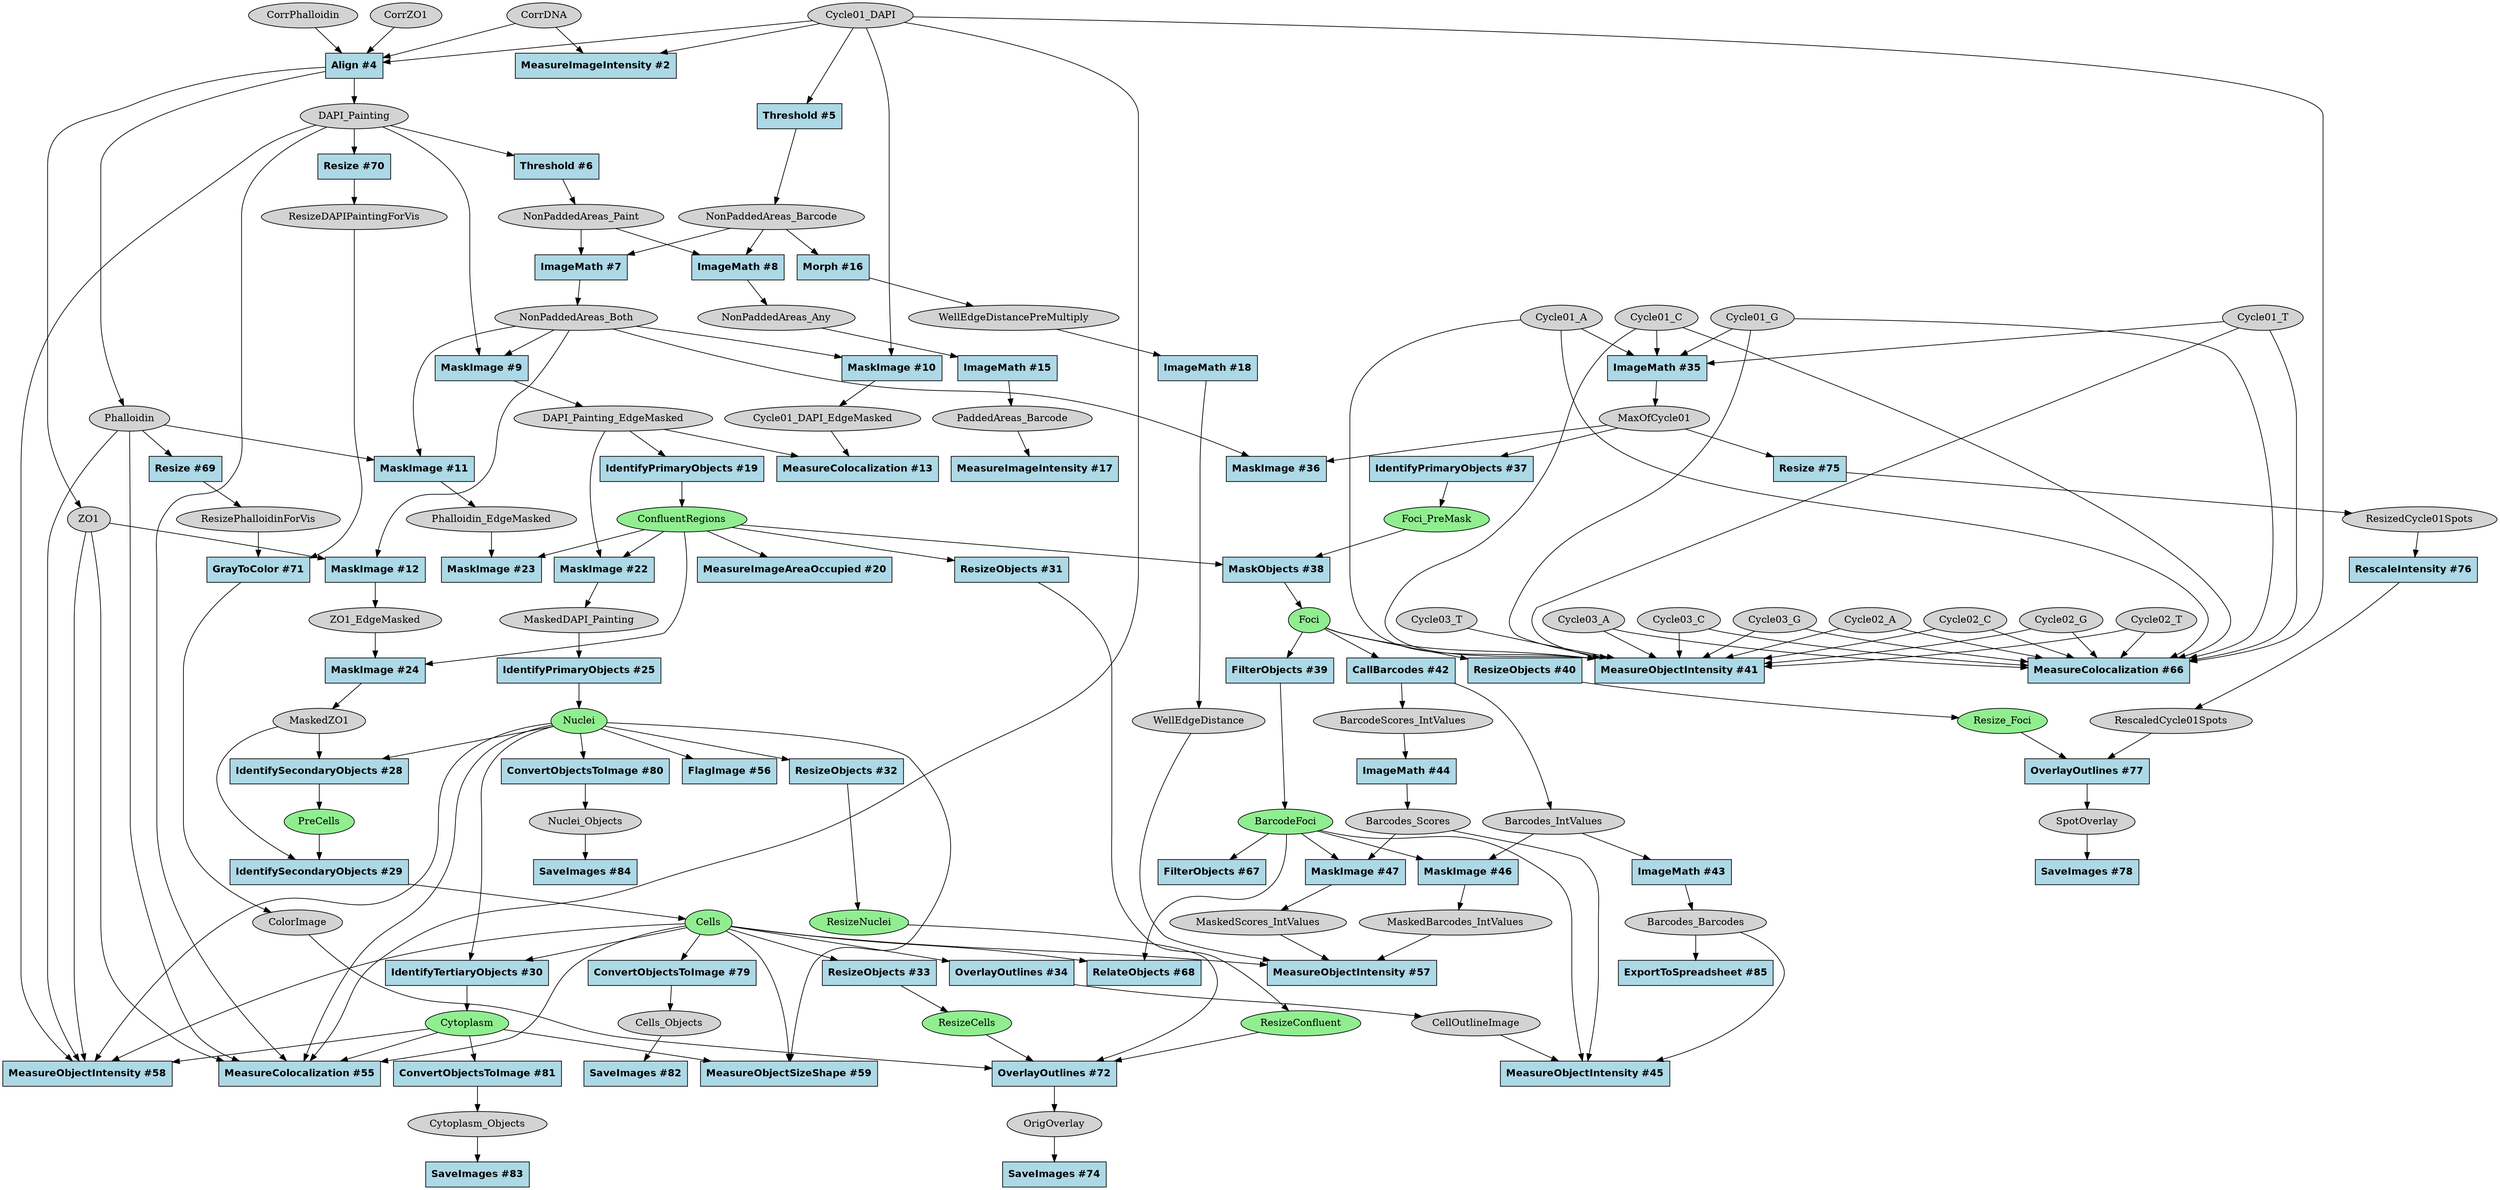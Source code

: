strict digraph {
Align_d0c009c5 [type=module, label="Align #4", module_name=Align, module_num=4, original_num=4, stable_id="Align_d0c009c5", enabled=True, shape=box, style=filled, fontname="Helvetica-Bold", fillcolor=lightblue];
CallBarcodes_bc36b96a [type=module, label="CallBarcodes #42", module_name=CallBarcodes, module_num=42, original_num=42, stable_id="CallBarcodes_bc36b96a", enabled=True, shape=box, style=filled, fontname="Helvetica-Bold", fillcolor=lightblue];
ConvertObjectsToImage_3c1046f2 [type=module, label="ConvertObjectsToImage #79", module_name=ConvertObjectsToImage, module_num=79, original_num=79, stable_id="ConvertObjectsToImage_3c1046f2", enabled=True, shape=box, style=filled, fontname="Helvetica-Bold", fillcolor=lightblue];
ConvertObjectsToImage_51f82f98 [type=module, label="ConvertObjectsToImage #81", module_name=ConvertObjectsToImage, module_num=81, original_num=81, stable_id="ConvertObjectsToImage_51f82f98", enabled=True, shape=box, style=filled, fontname="Helvetica-Bold", fillcolor=lightblue];
ConvertObjectsToImage_f0cc435 [type=module, label="ConvertObjectsToImage #80", module_name=ConvertObjectsToImage, module_num=80, original_num=80, stable_id="ConvertObjectsToImage_f0cc435", enabled=True, shape=box, style=filled, fontname="Helvetica-Bold", fillcolor=lightblue];
ExportToSpreadsheet_1de119ea [type=module, label="ExportToSpreadsheet #85", module_name=ExportToSpreadsheet, module_num=85, original_num=85, stable_id="ExportToSpreadsheet_1de119ea", enabled=True, shape=box, style=filled, fontname="Helvetica-Bold", fillcolor=lightblue];
FilterObjects_a0d8b12f [type=module, label="FilterObjects #39", module_name=FilterObjects, module_num=39, original_num=39, stable_id="FilterObjects_a0d8b12f", enabled=True, shape=box, style=filled, fontname="Helvetica-Bold", fillcolor=lightblue];
FilterObjects_e8d31de3 [type=module, label="FilterObjects #67", module_name=FilterObjects, module_num=67, original_num=67, stable_id="FilterObjects_e8d31de3", enabled=True, shape=box, style=filled, fontname="Helvetica-Bold", fillcolor=lightblue];
FlagImage_3d76eed3 [type=module, label="FlagImage #56", module_name=FlagImage, module_num=56, original_num=56, stable_id="FlagImage_3d76eed3", enabled=True, shape=box, style=filled, fontname="Helvetica-Bold", fillcolor=lightblue];
GrayToColor_e2eac13e [type=module, label="GrayToColor #71", module_name=GrayToColor, module_num=71, original_num=71, stable_id="GrayToColor_e2eac13e", enabled=True, shape=box, style=filled, fontname="Helvetica-Bold", fillcolor=lightblue];
IdentifyPrimaryObjects_469f5b43 [type=module, label="IdentifyPrimaryObjects #25", module_name=IdentifyPrimaryObjects, module_num=25, original_num=25, stable_id="IdentifyPrimaryObjects_469f5b43", enabled=True, shape=box, style=filled, fontname="Helvetica-Bold", fillcolor=lightblue];
IdentifyPrimaryObjects_61616503 [type=module, label="IdentifyPrimaryObjects #19", module_name=IdentifyPrimaryObjects, module_num=19, original_num=19, stable_id="IdentifyPrimaryObjects_61616503", enabled=True, shape=box, style=filled, fontname="Helvetica-Bold", fillcolor=lightblue];
IdentifyPrimaryObjects_c40746df [type=module, label="IdentifyPrimaryObjects #37", module_name=IdentifyPrimaryObjects, module_num=37, original_num=37, stable_id="IdentifyPrimaryObjects_c40746df", enabled=True, shape=box, style=filled, fontname="Helvetica-Bold", fillcolor=lightblue];
IdentifySecondaryObjects_7ee30c54 [type=module, label="IdentifySecondaryObjects #29", module_name=IdentifySecondaryObjects, module_num=29, original_num=29, stable_id="IdentifySecondaryObjects_7ee30c54", enabled=True, shape=box, style=filled, fontname="Helvetica-Bold", fillcolor=lightblue];
IdentifySecondaryObjects_e49539f5 [type=module, label="IdentifySecondaryObjects #28", module_name=IdentifySecondaryObjects, module_num=28, original_num=28, stable_id="IdentifySecondaryObjects_e49539f5", enabled=True, shape=box, style=filled, fontname="Helvetica-Bold", fillcolor=lightblue];
IdentifyTertiaryObjects_ac7b69a9 [type=module, label="IdentifyTertiaryObjects #30", module_name=IdentifyTertiaryObjects, module_num=30, original_num=30, stable_id="IdentifyTertiaryObjects_ac7b69a9", enabled=True, shape=box, style=filled, fontname="Helvetica-Bold", fillcolor=lightblue];
ImageMath_1533b2a0 [type=module, label="ImageMath #43", module_name=ImageMath, module_num=43, original_num=43, stable_id="ImageMath_1533b2a0", enabled=True, shape=box, style=filled, fontname="Helvetica-Bold", fillcolor=lightblue];
ImageMath_280c71d2 [type=module, label="ImageMath #15", module_name=ImageMath, module_num=15, original_num=15, stable_id="ImageMath_280c71d2", enabled=True, shape=box, style=filled, fontname="Helvetica-Bold", fillcolor=lightblue];
ImageMath_500bfcca [type=module, label="ImageMath #7", module_name=ImageMath, module_num=7, original_num=7, stable_id="ImageMath_500bfcca", enabled=True, shape=box, style=filled, fontname="Helvetica-Bold", fillcolor=lightblue];
ImageMath_71d8e604 [type=module, label="ImageMath #18", module_name=ImageMath, module_num=18, original_num=18, stable_id="ImageMath_71d8e604", enabled=True, shape=box, style=filled, fontname="Helvetica-Bold", fillcolor=lightblue];
ImageMath_76ebca63 [type=module, label="ImageMath #8", module_name=ImageMath, module_num=8, original_num=8, stable_id="ImageMath_76ebca63", enabled=True, shape=box, style=filled, fontname="Helvetica-Bold", fillcolor=lightblue];
ImageMath_82709eb0 [type=module, label="ImageMath #35", module_name=ImageMath, module_num=35, original_num=35, stable_id="ImageMath_82709eb0", enabled=True, shape=box, style=filled, fontname="Helvetica-Bold", fillcolor=lightblue];
ImageMath_fd494492 [type=module, label="ImageMath #44", module_name=ImageMath, module_num=44, original_num=44, stable_id="ImageMath_fd494492", enabled=True, shape=box, style=filled, fontname="Helvetica-Bold", fillcolor=lightblue];
MaskImage_1c28bd3a [type=module, label="MaskImage #47", module_name=MaskImage, module_num=47, original_num=47, stable_id="MaskImage_1c28bd3a", enabled=True, shape=box, style=filled, fontname="Helvetica-Bold", fillcolor=lightblue];
MaskImage_37983b23 [type=module, label="MaskImage #24", module_name=MaskImage, module_num=24, original_num=24, stable_id="MaskImage_37983b23", enabled=True, shape=box, style=filled, fontname="Helvetica-Bold", fillcolor=lightblue];
MaskImage_5611c620 [type=module, label="MaskImage #46", module_name=MaskImage, module_num=46, original_num=46, stable_id="MaskImage_5611c620", enabled=True, shape=box, style=filled, fontname="Helvetica-Bold", fillcolor=lightblue];
MaskImage_5b78475 [type=module, label="MaskImage #36", module_name=MaskImage, module_num=36, original_num=36, stable_id="MaskImage_5b78475", enabled=True, shape=box, style=filled, fontname="Helvetica-Bold", fillcolor=lightblue];
MaskImage_877fe076 [type=module, label="MaskImage #12", module_name=MaskImage, module_num=12, original_num=12, stable_id="MaskImage_877fe076", enabled=True, shape=box, style=filled, fontname="Helvetica-Bold", fillcolor=lightblue];
MaskImage_8db1ea12 [type=module, label="MaskImage #9", module_name=MaskImage, module_num=9, original_num=9, stable_id="MaskImage_8db1ea12", enabled=True, shape=box, style=filled, fontname="Helvetica-Bold", fillcolor=lightblue];
MaskImage_b527d157 [type=module, label="MaskImage #10", module_name=MaskImage, module_num=10, original_num=10, stable_id="MaskImage_b527d157", enabled=True, shape=box, style=filled, fontname="Helvetica-Bold", fillcolor=lightblue];
MaskImage_da1549b4 [type=module, label="MaskImage #11", module_name=MaskImage, module_num=11, original_num=11, stable_id="MaskImage_da1549b4", enabled=True, shape=box, style=filled, fontname="Helvetica-Bold", fillcolor=lightblue];
MaskImage_e05533c6 [type=module, label="MaskImage #22", module_name=MaskImage, module_num=22, original_num=22, stable_id="MaskImage_e05533c6", enabled=True, shape=box, style=filled, fontname="Helvetica-Bold", fillcolor=lightblue];
MaskImage_fee3a5da [type=module, label="MaskImage #23", module_name=MaskImage, module_num=23, original_num=23, stable_id="MaskImage_fee3a5da", enabled=True, shape=box, style=filled, fontname="Helvetica-Bold", fillcolor=lightblue];
MaskObjects_cc9b4af4 [type=module, label="MaskObjects #38", module_name=MaskObjects, module_num=38, original_num=38, stable_id="MaskObjects_cc9b4af4", enabled=True, shape=box, style=filled, fontname="Helvetica-Bold", fillcolor=lightblue];
MeasureColocalization_11dc7f83 [type=module, label="MeasureColocalization #13", module_name=MeasureColocalization, module_num=13, original_num=13, stable_id="MeasureColocalization_11dc7f83", enabled=True, shape=box, style=filled, fontname="Helvetica-Bold", fillcolor=lightblue];
MeasureColocalization_42947605 [type=module, label="MeasureColocalization #66", module_name=MeasureColocalization, module_num=66, original_num=66, stable_id="MeasureColocalization_42947605", enabled=True, shape=box, style=filled, fontname="Helvetica-Bold", fillcolor=lightblue];
MeasureColocalization_b64ad458 [type=module, label="MeasureColocalization #55", module_name=MeasureColocalization, module_num=55, original_num=55, stable_id="MeasureColocalization_b64ad458", enabled=True, shape=box, style=filled, fontname="Helvetica-Bold", fillcolor=lightblue];
MeasureImageAreaOccupied_6bb28693 [type=module, label="MeasureImageAreaOccupied #20", module_name=MeasureImageAreaOccupied, module_num=20, original_num=20, stable_id="MeasureImageAreaOccupied_6bb28693", enabled=True, shape=box, style=filled, fontname="Helvetica-Bold", fillcolor=lightblue];
MeasureImageIntensity_b80df925 [type=module, label="MeasureImageIntensity #2", module_name=MeasureImageIntensity, module_num=2, original_num=2, stable_id="MeasureImageIntensity_b80df925", enabled=True, shape=box, style=filled, fontname="Helvetica-Bold", fillcolor=lightblue];
MeasureImageIntensity_cd880b23 [type=module, label="MeasureImageIntensity #17", module_name=MeasureImageIntensity, module_num=17, original_num=17, stable_id="MeasureImageIntensity_cd880b23", enabled=True, shape=box, style=filled, fontname="Helvetica-Bold", fillcolor=lightblue];
MeasureObjectIntensity_40d9dc39 [type=module, label="MeasureObjectIntensity #41", module_name=MeasureObjectIntensity, module_num=41, original_num=41, stable_id="MeasureObjectIntensity_40d9dc39", enabled=True, shape=box, style=filled, fontname="Helvetica-Bold", fillcolor=lightblue];
MeasureObjectIntensity_5adac90b [type=module, label="MeasureObjectIntensity #57", module_name=MeasureObjectIntensity, module_num=57, original_num=57, stable_id="MeasureObjectIntensity_5adac90b", enabled=True, shape=box, style=filled, fontname="Helvetica-Bold", fillcolor=lightblue];
MeasureObjectIntensity_93a3ea7d [type=module, label="MeasureObjectIntensity #58", module_name=MeasureObjectIntensity, module_num=58, original_num=58, stable_id="MeasureObjectIntensity_93a3ea7d", enabled=True, shape=box, style=filled, fontname="Helvetica-Bold", fillcolor=lightblue];
MeasureObjectIntensity_f0c4470c [type=module, label="MeasureObjectIntensity #45", module_name=MeasureObjectIntensity, module_num=45, original_num=45, stable_id="MeasureObjectIntensity_f0c4470c", enabled=True, shape=box, style=filled, fontname="Helvetica-Bold", fillcolor=lightblue];
MeasureObjectSizeShape_33e152a1 [type=module, label="MeasureObjectSizeShape #59", module_name=MeasureObjectSizeShape, module_num=59, original_num=59, stable_id="MeasureObjectSizeShape_33e152a1", enabled=True, shape=box, style=filled, fontname="Helvetica-Bold", fillcolor=lightblue];
Morph_f5cbf7cb [type=module, label="Morph #16", module_name=Morph, module_num=16, original_num=16, stable_id="Morph_f5cbf7cb", enabled=True, shape=box, style=filled, fontname="Helvetica-Bold", fillcolor=lightblue];
OverlayOutlines_5eab99c7 [type=module, label="OverlayOutlines #77", module_name=OverlayOutlines, module_num=77, original_num=77, stable_id="OverlayOutlines_5eab99c7", enabled=True, shape=box, style=filled, fontname="Helvetica-Bold", fillcolor=lightblue];
OverlayOutlines_61a2679e [type=module, label="OverlayOutlines #34", module_name=OverlayOutlines, module_num=34, original_num=34, stable_id="OverlayOutlines_61a2679e", enabled=True, shape=box, style=filled, fontname="Helvetica-Bold", fillcolor=lightblue];
OverlayOutlines_cfebace4 [type=module, label="OverlayOutlines #72", module_name=OverlayOutlines, module_num=72, original_num=72, stable_id="OverlayOutlines_cfebace4", enabled=True, shape=box, style=filled, fontname="Helvetica-Bold", fillcolor=lightblue];
RelateObjects_fcb38012 [type=module, label="RelateObjects #68", module_name=RelateObjects, module_num=68, original_num=68, stable_id="RelateObjects_fcb38012", enabled=True, shape=box, style=filled, fontname="Helvetica-Bold", fillcolor=lightblue];
RescaleIntensity_f3506eb1 [type=module, label="RescaleIntensity #76", module_name=RescaleIntensity, module_num=76, original_num=76, stable_id="RescaleIntensity_f3506eb1", enabled=True, shape=box, style=filled, fontname="Helvetica-Bold", fillcolor=lightblue];
ResizeObjects_184fe8c2 [type=module, label="ResizeObjects #31", module_name=ResizeObjects, module_num=31, original_num=31, stable_id="ResizeObjects_184fe8c2", enabled=True, shape=box, style=filled, fontname="Helvetica-Bold", fillcolor=lightblue];
ResizeObjects_29dfc2dc [type=module, label="ResizeObjects #40", module_name=ResizeObjects, module_num=40, original_num=40, stable_id="ResizeObjects_29dfc2dc", enabled=True, shape=box, style=filled, fontname="Helvetica-Bold", fillcolor=lightblue];
ResizeObjects_4d4d450 [type=module, label="ResizeObjects #33", module_name=ResizeObjects, module_num=33, original_num=33, stable_id="ResizeObjects_4d4d450", enabled=True, shape=box, style=filled, fontname="Helvetica-Bold", fillcolor=lightblue];
ResizeObjects_a180598e [type=module, label="ResizeObjects #32", module_name=ResizeObjects, module_num=32, original_num=32, stable_id="ResizeObjects_a180598e", enabled=True, shape=box, style=filled, fontname="Helvetica-Bold", fillcolor=lightblue];
Resize_8b00446f [type=module, label="Resize #69", module_name=Resize, module_num=69, original_num=69, stable_id="Resize_8b00446f", enabled=True, shape=box, style=filled, fontname="Helvetica-Bold", fillcolor=lightblue];
Resize_ad058f57 [type=module, label="Resize #70", module_name=Resize, module_num=70, original_num=70, stable_id="Resize_ad058f57", enabled=True, shape=box, style=filled, fontname="Helvetica-Bold", fillcolor=lightblue];
Resize_b7f4005c [type=module, label="Resize #75", module_name=Resize, module_num=75, original_num=75, stable_id="Resize_b7f4005c", enabled=True, shape=box, style=filled, fontname="Helvetica-Bold", fillcolor=lightblue];
SaveImages_22818067 [type=module, label="SaveImages #82", module_name=SaveImages, module_num=82, original_num=82, stable_id="SaveImages_22818067", enabled=True, shape=box, style=filled, fontname="Helvetica-Bold", fillcolor=lightblue];
SaveImages_2c5c819a [type=module, label="SaveImages #84", module_name=SaveImages, module_num=84, original_num=84, stable_id="SaveImages_2c5c819a", enabled=True, shape=box, style=filled, fontname="Helvetica-Bold", fillcolor=lightblue];
SaveImages_3cf141c2 [type=module, label="SaveImages #78", module_name=SaveImages, module_num=78, original_num=78, stable_id="SaveImages_3cf141c2", enabled=True, shape=box, style=filled, fontname="Helvetica-Bold", fillcolor=lightblue];
SaveImages_491701a3 [type=module, label="SaveImages #74", module_name=SaveImages, module_num=74, original_num=74, stable_id="SaveImages_491701a3", enabled=True, shape=box, style=filled, fontname="Helvetica-Bold", fillcolor=lightblue];
SaveImages_e910b9eb [type=module, label="SaveImages #83", module_name=SaveImages, module_num=83, original_num=83, stable_id="SaveImages_e910b9eb", enabled=True, shape=box, style=filled, fontname="Helvetica-Bold", fillcolor=lightblue];
Threshold_2b5e237d [type=module, label="Threshold #5", module_name=Threshold, module_num=5, original_num=5, stable_id="Threshold_2b5e237d", enabled=True, shape=box, style=filled, fontname="Helvetica-Bold", fillcolor=lightblue];
Threshold_3396c4ee [type=module, label="Threshold #6", module_name=Threshold, module_num=6, original_num=6, stable_id="Threshold_3396c4ee", enabled=True, shape=box, style=filled, fontname="Helvetica-Bold", fillcolor=lightblue];
image__BarcodeScores_IntValues [type=image, label="BarcodeScores_IntValues", shape=ellipse, style=filled, fillcolor=lightgray];
image__Barcodes_Barcodes [type=image, label="Barcodes_Barcodes", shape=ellipse, style=filled, fillcolor=lightgray];
image__Barcodes_IntValues [type=image, label="Barcodes_IntValues", shape=ellipse, style=filled, fillcolor=lightgray];
image__Barcodes_Scores [type=image, label="Barcodes_Scores", shape=ellipse, style=filled, fillcolor=lightgray];
image__CellOutlineImage [type=image, label=CellOutlineImage, shape=ellipse, style=filled, fillcolor=lightgray];
image__Cells_Objects [type=image, label="Cells_Objects", shape=ellipse, style=filled, fillcolor=lightgray];
image__ColorImage [type=image, label=ColorImage, shape=ellipse, style=filled, fillcolor=lightgray];
image__CorrDNA [type=image, label=CorrDNA, shape=ellipse, style=filled, fillcolor=lightgray];
image__CorrPhalloidin [type=image, label=CorrPhalloidin, shape=ellipse, style=filled, fillcolor=lightgray];
image__CorrZO1 [type=image, label=CorrZO1, shape=ellipse, style=filled, fillcolor=lightgray];
image__Cycle01_A [type=image, label="Cycle01_A", shape=ellipse, style=filled, fillcolor=lightgray];
image__Cycle01_C [type=image, label="Cycle01_C", shape=ellipse, style=filled, fillcolor=lightgray];
image__Cycle01_DAPI [type=image, label="Cycle01_DAPI", shape=ellipse, style=filled, fillcolor=lightgray];
image__Cycle01_DAPI_EdgeMasked [type=image, label="Cycle01_DAPI_EdgeMasked", shape=ellipse, style=filled, fillcolor=lightgray];
image__Cycle01_G [type=image, label="Cycle01_G", shape=ellipse, style=filled, fillcolor=lightgray];
image__Cycle01_T [type=image, label="Cycle01_T", shape=ellipse, style=filled, fillcolor=lightgray];
image__Cycle02_A [type=image, label="Cycle02_A", shape=ellipse, style=filled, fillcolor=lightgray];
image__Cycle02_C [type=image, label="Cycle02_C", shape=ellipse, style=filled, fillcolor=lightgray];
image__Cycle02_G [type=image, label="Cycle02_G", shape=ellipse, style=filled, fillcolor=lightgray];
image__Cycle02_T [type=image, label="Cycle02_T", shape=ellipse, style=filled, fillcolor=lightgray];
image__Cycle03_A [type=image, label="Cycle03_A", shape=ellipse, style=filled, fillcolor=lightgray];
image__Cycle03_C [type=image, label="Cycle03_C", shape=ellipse, style=filled, fillcolor=lightgray];
image__Cycle03_G [type=image, label="Cycle03_G", shape=ellipse, style=filled, fillcolor=lightgray];
image__Cycle03_T [type=image, label="Cycle03_T", shape=ellipse, style=filled, fillcolor=lightgray];
image__Cytoplasm_Objects [type=image, label="Cytoplasm_Objects", shape=ellipse, style=filled, fillcolor=lightgray];
image__DAPI_Painting [type=image, label="DAPI_Painting", shape=ellipse, style=filled, fillcolor=lightgray];
image__DAPI_Painting_EdgeMasked [type=image, label="DAPI_Painting_EdgeMasked", shape=ellipse, style=filled, fillcolor=lightgray];
image__MaskedBarcodes_IntValues [type=image, label="MaskedBarcodes_IntValues", shape=ellipse, style=filled, fillcolor=lightgray];
image__MaskedDAPI_Painting [type=image, label="MaskedDAPI_Painting", shape=ellipse, style=filled, fillcolor=lightgray];
image__MaskedScores_IntValues [type=image, label="MaskedScores_IntValues", shape=ellipse, style=filled, fillcolor=lightgray];
image__MaskedZO1 [type=image, label=MaskedZO1, shape=ellipse, style=filled, fillcolor=lightgray];
image__MaxOfCycle01 [type=image, label=MaxOfCycle01, shape=ellipse, style=filled, fillcolor=lightgray];
image__NonPaddedAreas_Any [type=image, label="NonPaddedAreas_Any", shape=ellipse, style=filled, fillcolor=lightgray];
image__NonPaddedAreas_Barcode [type=image, label="NonPaddedAreas_Barcode", shape=ellipse, style=filled, fillcolor=lightgray];
image__NonPaddedAreas_Both [type=image, label="NonPaddedAreas_Both", shape=ellipse, style=filled, fillcolor=lightgray];
image__NonPaddedAreas_Paint [type=image, label="NonPaddedAreas_Paint", shape=ellipse, style=filled, fillcolor=lightgray];
image__Nuclei_Objects [type=image, label="Nuclei_Objects", shape=ellipse, style=filled, fillcolor=lightgray];
image__OrigOverlay [type=image, label=OrigOverlay, shape=ellipse, style=filled, fillcolor=lightgray];
image__PaddedAreas_Barcode [type=image, label="PaddedAreas_Barcode", shape=ellipse, style=filled, fillcolor=lightgray];
image__Phalloidin [type=image, label=Phalloidin, shape=ellipse, style=filled, fillcolor=lightgray];
image__Phalloidin_EdgeMasked [type=image, label="Phalloidin_EdgeMasked", shape=ellipse, style=filled, fillcolor=lightgray];
image__RescaledCycle01Spots [type=image, label=RescaledCycle01Spots, shape=ellipse, style=filled, fillcolor=lightgray];
image__ResizeDAPIPaintingForVis [type=image, label=ResizeDAPIPaintingForVis, shape=ellipse, style=filled, fillcolor=lightgray];
image__ResizePhalloidinForVis [type=image, label=ResizePhalloidinForVis, shape=ellipse, style=filled, fillcolor=lightgray];
image__ResizedCycle01Spots [type=image, label=ResizedCycle01Spots, shape=ellipse, style=filled, fillcolor=lightgray];
image__SpotOverlay [type=image, label=SpotOverlay, shape=ellipse, style=filled, fillcolor=lightgray];
image__WellEdgeDistance [type=image, label=WellEdgeDistance, shape=ellipse, style=filled, fillcolor=lightgray];
image__WellEdgeDistancePreMultiply [type=image, label=WellEdgeDistancePreMultiply, shape=ellipse, style=filled, fillcolor=lightgray];
image__ZO1 [type=image, label=ZO1, shape=ellipse, style=filled, fillcolor=lightgray];
image__ZO1_EdgeMasked [type=image, label="ZO1_EdgeMasked", shape=ellipse, style=filled, fillcolor=lightgray];
object__BarcodeFoci [type=object, label=BarcodeFoci, shape=ellipse, style=filled, fillcolor=lightgreen];
object__Cells [type=object, label=Cells, shape=ellipse, style=filled, fillcolor=lightgreen];
object__ConfluentRegions [type=object, label=ConfluentRegions, shape=ellipse, style=filled, fillcolor=lightgreen];
object__Cytoplasm [type=object, label=Cytoplasm, shape=ellipse, style=filled, fillcolor=lightgreen];
object__Foci [type=object, label=Foci, shape=ellipse, style=filled, fillcolor=lightgreen];
object__Foci_PreMask [type=object, label="Foci_PreMask", shape=ellipse, style=filled, fillcolor=lightgreen];
object__Nuclei [type=object, label=Nuclei, shape=ellipse, style=filled, fillcolor=lightgreen];
object__PreCells [type=object, label=PreCells, shape=ellipse, style=filled, fillcolor=lightgreen];
object__ResizeCells [type=object, label=ResizeCells, shape=ellipse, style=filled, fillcolor=lightgreen];
object__ResizeConfluent [type=object, label=ResizeConfluent, shape=ellipse, style=filled, fillcolor=lightgreen];
object__ResizeNuclei [type=object, label=ResizeNuclei, shape=ellipse, style=filled, fillcolor=lightgreen];
object__Resize_Foci [type=object, label="Resize_Foci", shape=ellipse, style=filled, fillcolor=lightgreen];
Align_d0c009c5 -> image__DAPI_Painting [type="image_output"];
Align_d0c009c5 -> image__Phalloidin [type="image_output"];
Align_d0c009c5 -> image__ZO1 [type="image_output"];
CallBarcodes_bc36b96a -> image__BarcodeScores_IntValues [type="image_output"];
CallBarcodes_bc36b96a -> image__Barcodes_IntValues [type="image_output"];
ConvertObjectsToImage_3c1046f2 -> image__Cells_Objects [type="image_output"];
ConvertObjectsToImage_51f82f98 -> image__Cytoplasm_Objects [type="image_output"];
ConvertObjectsToImage_f0cc435 -> image__Nuclei_Objects [type="image_output"];
FilterObjects_a0d8b12f -> object__BarcodeFoci [type="object_output"];
GrayToColor_e2eac13e -> image__ColorImage [type="image_output"];
IdentifyPrimaryObjects_469f5b43 -> object__Nuclei [type="object_output"];
IdentifyPrimaryObjects_61616503 -> object__ConfluentRegions [type="object_output"];
IdentifyPrimaryObjects_c40746df -> object__Foci_PreMask [type="object_output"];
IdentifySecondaryObjects_7ee30c54 -> object__Cells [type="object_output"];
IdentifySecondaryObjects_e49539f5 -> object__PreCells [type="object_output"];
IdentifyTertiaryObjects_ac7b69a9 -> object__Cytoplasm [type="object_output"];
ImageMath_1533b2a0 -> image__Barcodes_Barcodes [type="image_output"];
ImageMath_280c71d2 -> image__PaddedAreas_Barcode [type="image_output"];
ImageMath_500bfcca -> image__NonPaddedAreas_Both [type="image_output"];
ImageMath_71d8e604 -> image__WellEdgeDistance [type="image_output"];
ImageMath_76ebca63 -> image__NonPaddedAreas_Any [type="image_output"];
ImageMath_82709eb0 -> image__MaxOfCycle01 [type="image_output"];
ImageMath_fd494492 -> image__Barcodes_Scores [type="image_output"];
MaskImage_1c28bd3a -> image__MaskedScores_IntValues [type="image_output"];
MaskImage_37983b23 -> image__MaskedZO1 [type="image_output"];
MaskImage_5611c620 -> image__MaskedBarcodes_IntValues [type="image_output"];
MaskImage_877fe076 -> image__ZO1_EdgeMasked [type="image_output"];
MaskImage_8db1ea12 -> image__DAPI_Painting_EdgeMasked [type="image_output"];
MaskImage_b527d157 -> image__Cycle01_DAPI_EdgeMasked [type="image_output"];
MaskImage_da1549b4 -> image__Phalloidin_EdgeMasked [type="image_output"];
MaskImage_e05533c6 -> image__MaskedDAPI_Painting [type="image_output"];
MaskObjects_cc9b4af4 -> object__Foci [type="object_output"];
Morph_f5cbf7cb -> image__WellEdgeDistancePreMultiply [type="image_output"];
OverlayOutlines_5eab99c7 -> image__SpotOverlay [type="image_output"];
OverlayOutlines_61a2679e -> image__CellOutlineImage [type="image_output"];
OverlayOutlines_cfebace4 -> image__OrigOverlay [type="image_output"];
RescaleIntensity_f3506eb1 -> image__RescaledCycle01Spots [type="image_output"];
ResizeObjects_184fe8c2 -> object__ResizeConfluent [type="object_output"];
ResizeObjects_29dfc2dc -> object__Resize_Foci [type="object_output"];
ResizeObjects_4d4d450 -> object__ResizeCells [type="object_output"];
ResizeObjects_a180598e -> object__ResizeNuclei [type="object_output"];
Resize_8b00446f -> image__ResizePhalloidinForVis [type="image_output"];
Resize_ad058f57 -> image__ResizeDAPIPaintingForVis [type="image_output"];
Resize_b7f4005c -> image__ResizedCycle01Spots [type="image_output"];
Threshold_2b5e237d -> image__NonPaddedAreas_Barcode [type="image_output"];
Threshold_3396c4ee -> image__NonPaddedAreas_Paint [type="image_output"];
image__BarcodeScores_IntValues -> ImageMath_fd494492 [type="image_input"];
image__Barcodes_Barcodes -> ExportToSpreadsheet_1de119ea [type="image_input"];
image__Barcodes_Barcodes -> MeasureObjectIntensity_f0c4470c [type="image_list_input"];
image__Barcodes_IntValues -> ImageMath_1533b2a0 [type="image_input"];
image__Barcodes_IntValues -> MaskImage_5611c620 [type="image_input"];
image__Barcodes_Scores -> MaskImage_1c28bd3a [type="image_input"];
image__Barcodes_Scores -> MeasureObjectIntensity_f0c4470c [type="image_list_input"];
image__CellOutlineImage -> MeasureObjectIntensity_f0c4470c [type="image_list_input"];
image__Cells_Objects -> SaveImages_22818067 [type="image_input"];
image__ColorImage -> OverlayOutlines_cfebace4 [type="image_input"];
image__CorrDNA -> Align_d0c009c5 [type="image_input"];
image__CorrDNA -> MeasureImageIntensity_b80df925 [type="image_list_input"];
image__CorrPhalloidin -> Align_d0c009c5 [type="image_input"];
image__CorrZO1 -> Align_d0c009c5 [type="image_input"];
image__Cycle01_A -> ImageMath_82709eb0 [type="image_input"];
image__Cycle01_A -> MeasureColocalization_42947605 [type="image_list_input"];
image__Cycle01_A -> MeasureObjectIntensity_40d9dc39 [type="image_list_input"];
image__Cycle01_C -> ImageMath_82709eb0 [type="image_input"];
image__Cycle01_C -> MeasureColocalization_42947605 [type="image_list_input"];
image__Cycle01_C -> MeasureObjectIntensity_40d9dc39 [type="image_list_input"];
image__Cycle01_DAPI -> Align_d0c009c5 [type="image_input"];
image__Cycle01_DAPI -> MaskImage_b527d157 [type="image_input"];
image__Cycle01_DAPI -> MeasureColocalization_42947605 [type="image_list_input"];
image__Cycle01_DAPI -> MeasureColocalization_b64ad458 [type="image_list_input"];
image__Cycle01_DAPI -> MeasureImageIntensity_b80df925 [type="image_list_input"];
image__Cycle01_DAPI -> Threshold_2b5e237d [type="image_input"];
image__Cycle01_DAPI_EdgeMasked -> MeasureColocalization_11dc7f83 [type="image_list_input"];
image__Cycle01_G -> ImageMath_82709eb0 [type="image_input"];
image__Cycle01_G -> MeasureColocalization_42947605 [type="image_list_input"];
image__Cycle01_G -> MeasureObjectIntensity_40d9dc39 [type="image_list_input"];
image__Cycle01_T -> ImageMath_82709eb0 [type="image_input"];
image__Cycle01_T -> MeasureColocalization_42947605 [type="image_list_input"];
image__Cycle01_T -> MeasureObjectIntensity_40d9dc39 [type="image_list_input"];
image__Cycle02_A -> MeasureColocalization_42947605 [type="image_list_input"];
image__Cycle02_A -> MeasureObjectIntensity_40d9dc39 [type="image_list_input"];
image__Cycle02_C -> MeasureColocalization_42947605 [type="image_list_input"];
image__Cycle02_C -> MeasureObjectIntensity_40d9dc39 [type="image_list_input"];
image__Cycle02_G -> MeasureColocalization_42947605 [type="image_list_input"];
image__Cycle02_G -> MeasureObjectIntensity_40d9dc39 [type="image_list_input"];
image__Cycle02_T -> MeasureColocalization_42947605 [type="image_list_input"];
image__Cycle02_T -> MeasureObjectIntensity_40d9dc39 [type="image_list_input"];
image__Cycle03_A -> MeasureColocalization_42947605 [type="image_list_input"];
image__Cycle03_A -> MeasureObjectIntensity_40d9dc39 [type="image_list_input"];
image__Cycle03_C -> MeasureColocalization_42947605 [type="image_list_input"];
image__Cycle03_C -> MeasureObjectIntensity_40d9dc39 [type="image_list_input"];
image__Cycle03_G -> MeasureColocalization_42947605 [type="image_list_input"];
image__Cycle03_G -> MeasureObjectIntensity_40d9dc39 [type="image_list_input"];
image__Cycle03_T -> MeasureObjectIntensity_40d9dc39 [type="image_list_input"];
image__Cytoplasm_Objects -> SaveImages_e910b9eb [type="image_input"];
image__DAPI_Painting -> MaskImage_8db1ea12 [type="image_input"];
image__DAPI_Painting -> MeasureColocalization_b64ad458 [type="image_list_input"];
image__DAPI_Painting -> MeasureObjectIntensity_93a3ea7d [type="image_list_input"];
image__DAPI_Painting -> Resize_ad058f57 [type="image_input"];
image__DAPI_Painting -> Threshold_3396c4ee [type="image_input"];
image__DAPI_Painting_EdgeMasked -> IdentifyPrimaryObjects_61616503 [type="image_input"];
image__DAPI_Painting_EdgeMasked -> MaskImage_e05533c6 [type="image_input"];
image__DAPI_Painting_EdgeMasked -> MeasureColocalization_11dc7f83 [type="image_list_input"];
image__MaskedBarcodes_IntValues -> MeasureObjectIntensity_5adac90b [type="image_list_input"];
image__MaskedDAPI_Painting -> IdentifyPrimaryObjects_469f5b43 [type="image_input"];
image__MaskedScores_IntValues -> MeasureObjectIntensity_5adac90b [type="image_list_input"];
image__MaskedZO1 -> IdentifySecondaryObjects_7ee30c54 [type="image_input"];
image__MaskedZO1 -> IdentifySecondaryObjects_e49539f5 [type="image_input"];
image__MaxOfCycle01 -> IdentifyPrimaryObjects_c40746df [type="image_input"];
image__MaxOfCycle01 -> MaskImage_5b78475 [type="image_input"];
image__MaxOfCycle01 -> Resize_b7f4005c [type="image_input"];
image__NonPaddedAreas_Any -> ImageMath_280c71d2 [type="image_input"];
image__NonPaddedAreas_Barcode -> ImageMath_500bfcca [type="image_input"];
image__NonPaddedAreas_Barcode -> ImageMath_76ebca63 [type="image_input"];
image__NonPaddedAreas_Barcode -> Morph_f5cbf7cb [type="image_input"];
image__NonPaddedAreas_Both -> MaskImage_5b78475 [type="image_input"];
image__NonPaddedAreas_Both -> MaskImage_877fe076 [type="image_input"];
image__NonPaddedAreas_Both -> MaskImage_8db1ea12 [type="image_input"];
image__NonPaddedAreas_Both -> MaskImage_b527d157 [type="image_input"];
image__NonPaddedAreas_Both -> MaskImage_da1549b4 [type="image_input"];
image__NonPaddedAreas_Paint -> ImageMath_500bfcca [type="image_input"];
image__NonPaddedAreas_Paint -> ImageMath_76ebca63 [type="image_input"];
image__Nuclei_Objects -> SaveImages_2c5c819a [type="image_input"];
image__OrigOverlay -> SaveImages_491701a3 [type="image_input"];
image__PaddedAreas_Barcode -> MeasureImageIntensity_cd880b23 [type="image_list_input"];
image__Phalloidin -> MaskImage_da1549b4 [type="image_input"];
image__Phalloidin -> MeasureColocalization_b64ad458 [type="image_list_input"];
image__Phalloidin -> MeasureObjectIntensity_93a3ea7d [type="image_list_input"];
image__Phalloidin -> Resize_8b00446f [type="image_input"];
image__Phalloidin_EdgeMasked -> MaskImage_fee3a5da [type="image_input"];
image__RescaledCycle01Spots -> OverlayOutlines_5eab99c7 [type="image_input"];
image__ResizeDAPIPaintingForVis -> GrayToColor_e2eac13e [type="image_input"];
image__ResizePhalloidinForVis -> GrayToColor_e2eac13e [type="image_input"];
image__ResizedCycle01Spots -> RescaleIntensity_f3506eb1 [type="image_input"];
image__SpotOverlay -> SaveImages_3cf141c2 [type="image_input"];
image__WellEdgeDistance -> MeasureObjectIntensity_5adac90b [type="image_list_input"];
image__WellEdgeDistancePreMultiply -> ImageMath_71d8e604 [type="image_input"];
image__ZO1 -> MaskImage_877fe076 [type="image_input"];
image__ZO1 -> MeasureColocalization_b64ad458 [type="image_list_input"];
image__ZO1 -> MeasureObjectIntensity_93a3ea7d [type="image_list_input"];
image__ZO1_EdgeMasked -> MaskImage_37983b23 [type="image_input"];
object__BarcodeFoci -> FilterObjects_e8d31de3 [type="object_input"];
object__BarcodeFoci -> MaskImage_1c28bd3a [type="object_input"];
object__BarcodeFoci -> MaskImage_5611c620 [type="object_input"];
object__BarcodeFoci -> MeasureObjectIntensity_f0c4470c [type="object_list_input"];
object__BarcodeFoci -> RelateObjects_fcb38012 [type="object_input"];
object__Cells -> ConvertObjectsToImage_3c1046f2 [type="object_input"];
object__Cells -> IdentifyTertiaryObjects_ac7b69a9 [type="object_input"];
object__Cells -> MeasureColocalization_b64ad458 [type="object_list_input"];
object__Cells -> MeasureObjectIntensity_5adac90b [type="object_list_input"];
object__Cells -> MeasureObjectIntensity_93a3ea7d [type="object_list_input"];
object__Cells -> MeasureObjectSizeShape_33e152a1 [type="object_list_input"];
object__Cells -> OverlayOutlines_61a2679e [type="object_input"];
object__Cells -> RelateObjects_fcb38012 [type="object_input"];
object__Cells -> ResizeObjects_4d4d450 [type="object_input"];
object__ConfluentRegions -> MaskImage_37983b23 [type="object_input"];
object__ConfluentRegions -> MaskImage_e05533c6 [type="object_input"];
object__ConfluentRegions -> MaskImage_fee3a5da [type="object_input"];
object__ConfluentRegions -> MaskObjects_cc9b4af4 [type="object_input"];
object__ConfluentRegions -> MeasureImageAreaOccupied_6bb28693 [type="object_list_input"];
object__ConfluentRegions -> ResizeObjects_184fe8c2 [type="object_input"];
object__Cytoplasm -> ConvertObjectsToImage_51f82f98 [type="object_input"];
object__Cytoplasm -> MeasureColocalization_b64ad458 [type="object_list_input"];
object__Cytoplasm -> MeasureObjectIntensity_93a3ea7d [type="object_list_input"];
object__Cytoplasm -> MeasureObjectSizeShape_33e152a1 [type="object_list_input"];
object__Foci -> CallBarcodes_bc36b96a [type="object_input"];
object__Foci -> FilterObjects_a0d8b12f [type="object_input"];
object__Foci -> MeasureObjectIntensity_40d9dc39 [type="object_list_input"];
object__Foci -> ResizeObjects_29dfc2dc [type="object_input"];
object__Foci_PreMask -> MaskObjects_cc9b4af4 [type="object_input"];
object__Nuclei -> ConvertObjectsToImage_f0cc435 [type="object_input"];
object__Nuclei -> FlagImage_3d76eed3 [type="object_input"];
object__Nuclei -> IdentifySecondaryObjects_e49539f5 [type="object_input"];
object__Nuclei -> IdentifyTertiaryObjects_ac7b69a9 [type="object_input"];
object__Nuclei -> MeasureColocalization_b64ad458 [type="object_list_input"];
object__Nuclei -> MeasureObjectIntensity_93a3ea7d [type="object_list_input"];
object__Nuclei -> MeasureObjectSizeShape_33e152a1 [type="object_list_input"];
object__Nuclei -> ResizeObjects_a180598e [type="object_input"];
object__PreCells -> IdentifySecondaryObjects_7ee30c54 [type="object_input"];
object__ResizeCells -> OverlayOutlines_cfebace4 [type="object_input"];
object__ResizeConfluent -> OverlayOutlines_cfebace4 [type="object_input"];
object__ResizeNuclei -> OverlayOutlines_cfebace4 [type="object_input"];
object__Resize_Foci -> OverlayOutlines_5eab99c7 [type="object_input"];
}
